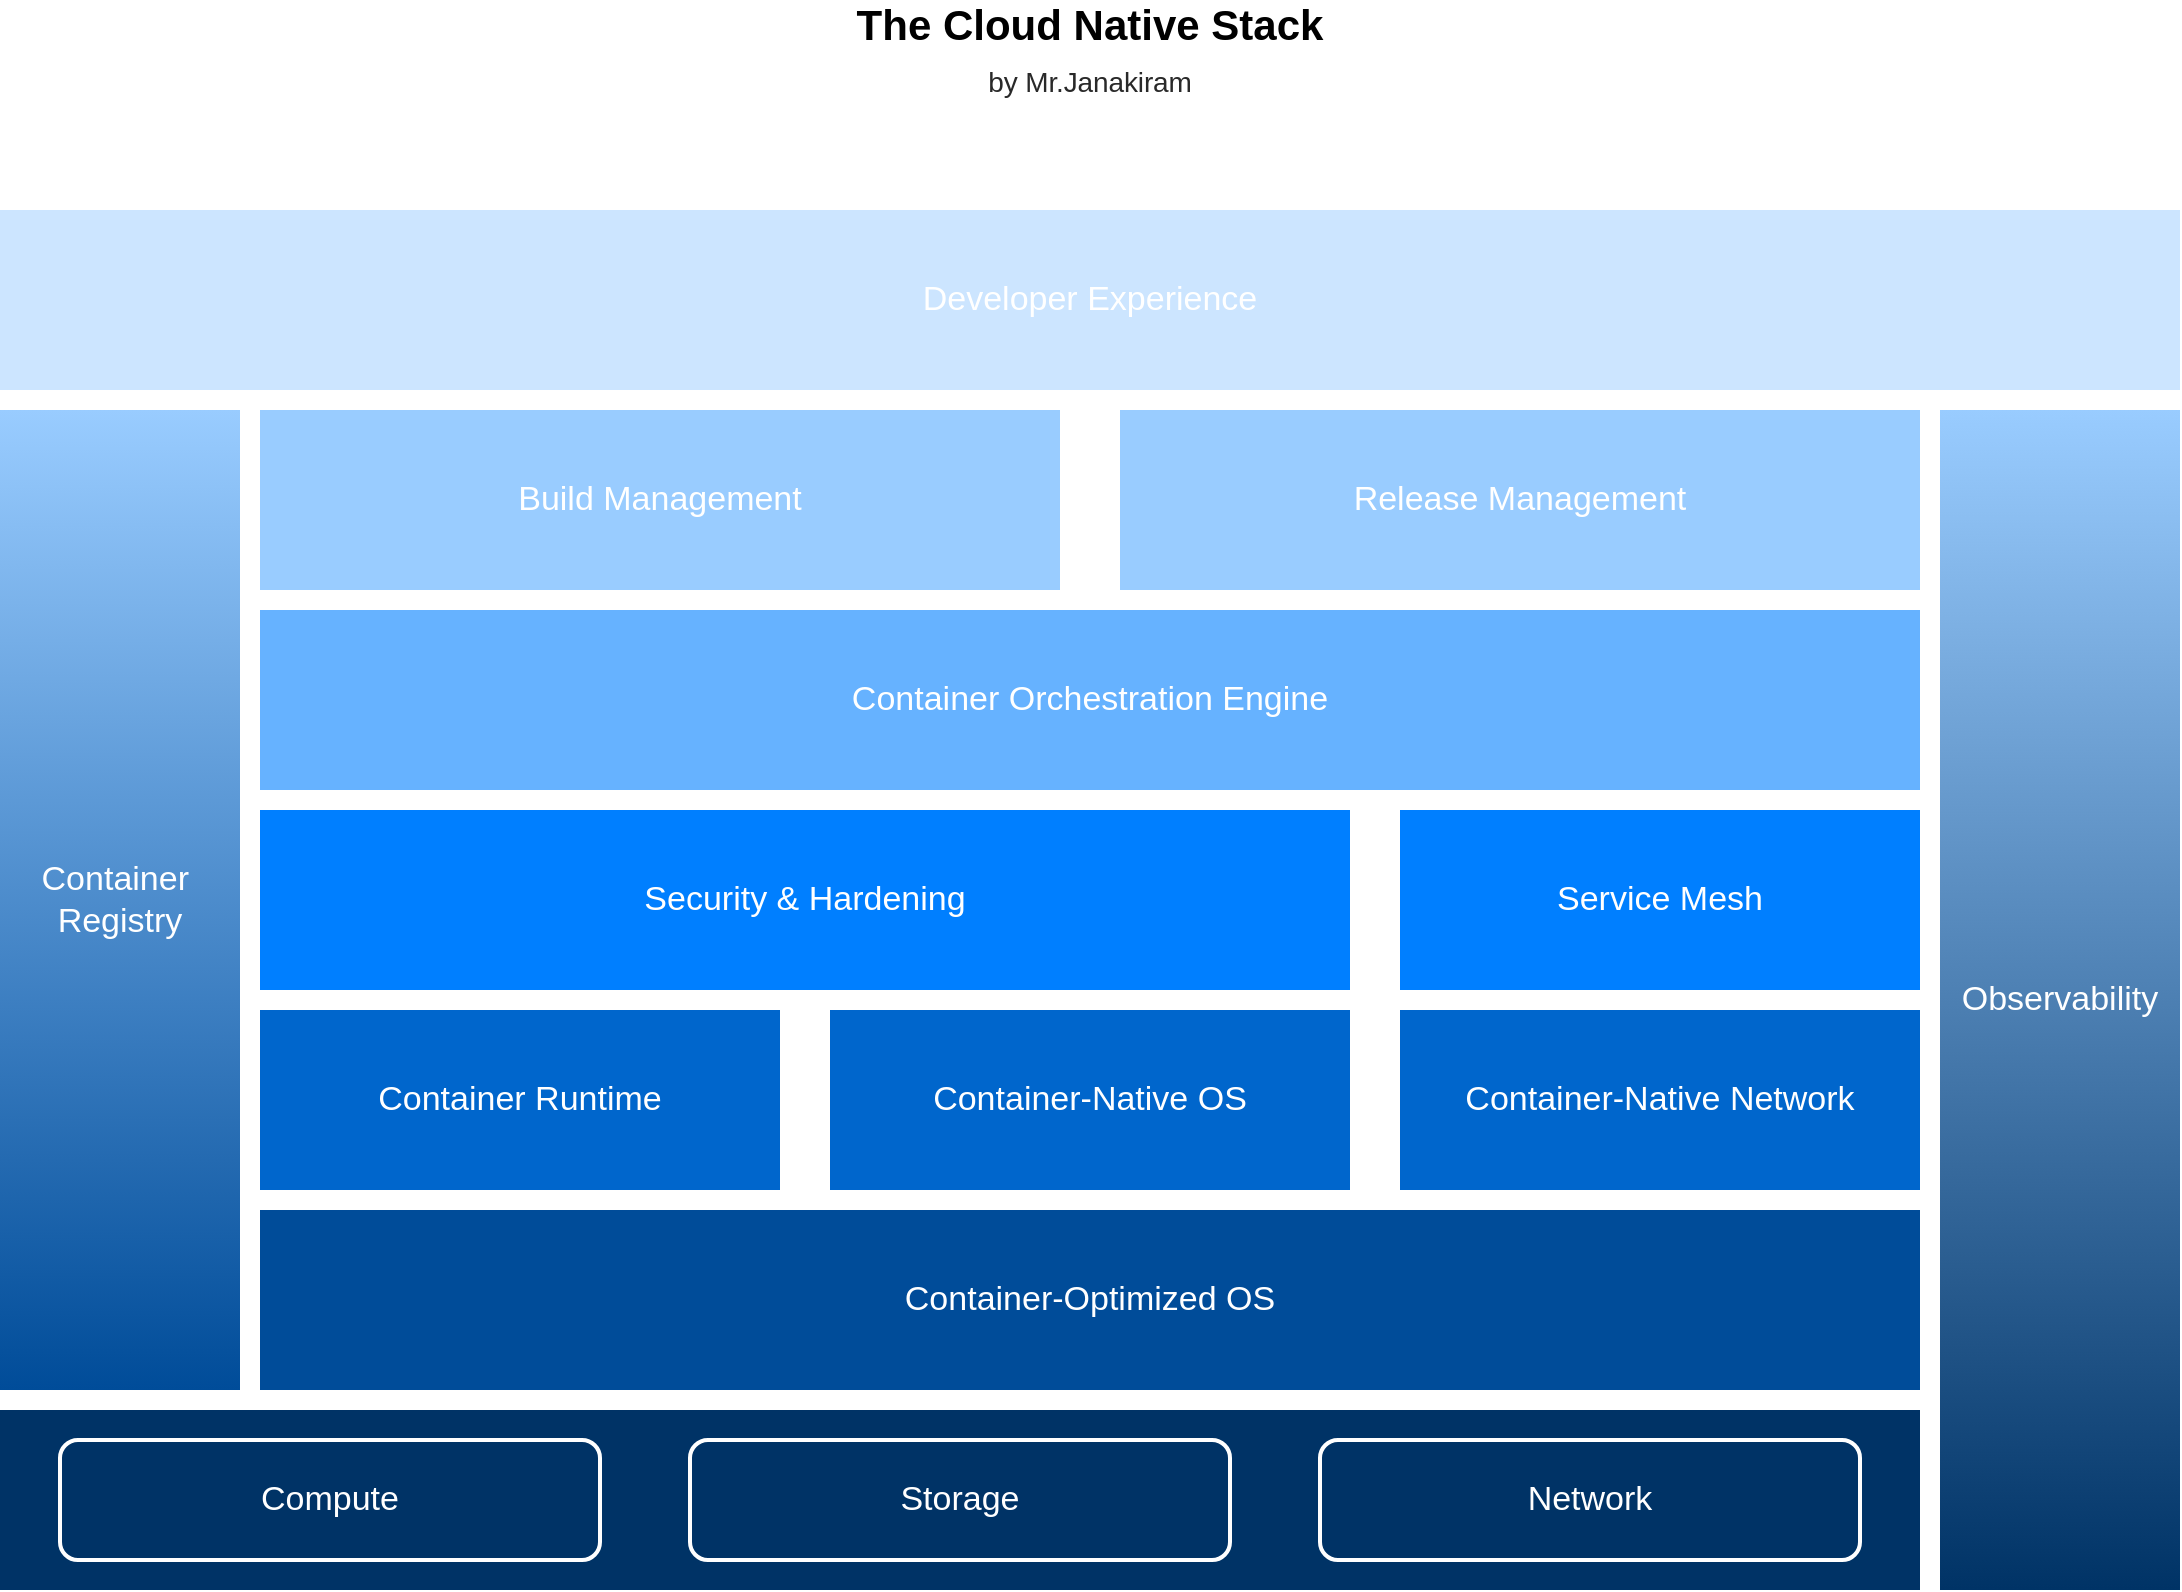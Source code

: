 <mxfile version="14.6.13" type="device"><diagram id="_ccUwC6rjBx7pGo2Nu6g" name="cloud-native-stack"><mxGraphModel dx="2066" dy="1265" grid="1" gridSize="10" guides="1" tooltips="1" connect="1" arrows="1" fold="1" page="1" pageScale="1" pageWidth="1169" pageHeight="827" math="0" shadow="0"><root><mxCell id="0"/><mxCell id="1" parent="0"/><mxCell id="Sk5XYuG5g5PAHsyjeu7V-1" value="&lt;font&gt;&lt;b style=&quot;font-size: 21px&quot;&gt;The Cloud Native Stack&lt;br&gt;&lt;/b&gt;&lt;span style=&quot;color: rgb(41 , 41 , 41) ; letter-spacing: -0.063px ; background-color: rgb(255 , 255 , 255)&quot;&gt;&lt;font style=&quot;font-size: 14px&quot;&gt;by Mr.Janakiram&lt;/font&gt;&lt;/span&gt;&lt;b style=&quot;font-size: 21px&quot;&gt;&lt;br&gt;&lt;/b&gt;&lt;/font&gt;" style="text;html=1;strokeColor=none;fillColor=none;align=center;verticalAlign=middle;whiteSpace=wrap;rounded=0;" vertex="1" parent="1"><mxGeometry x="445" y="20" width="280" height="20" as="geometry"/></mxCell><mxCell id="Sk5XYuG5g5PAHsyjeu7V-2" value="" style="rounded=0;whiteSpace=wrap;html=1;strokeColor=none;fillColor=#003366;fontSize=17;" vertex="1" parent="1"><mxGeometry x="40" y="710" width="960" height="90" as="geometry"/></mxCell><mxCell id="Sk5XYuG5g5PAHsyjeu7V-4" value="&lt;span style=&quot;font-size: 17px;&quot;&gt;Compute&lt;/span&gt;" style="rounded=1;whiteSpace=wrap;html=1;fontSize=17;strokeColor=#FFFFFF;fontColor=#FFFFFF;fillColor=#003366;strokeWidth=2;" vertex="1" parent="1"><mxGeometry x="70" y="725" width="270" height="60" as="geometry"/></mxCell><mxCell id="Sk5XYuG5g5PAHsyjeu7V-5" value="&lt;span style=&quot;font-size: 17px;&quot;&gt;Storage&lt;/span&gt;" style="rounded=1;whiteSpace=wrap;html=1;fontSize=17;strokeColor=#FFFFFF;fontColor=#FFFFFF;fillColor=#003366;strokeWidth=2;" vertex="1" parent="1"><mxGeometry x="385" y="725" width="270" height="60" as="geometry"/></mxCell><mxCell id="Sk5XYuG5g5PAHsyjeu7V-6" value="&lt;span style=&quot;font-size: 17px;&quot;&gt;Network&lt;/span&gt;" style="rounded=1;whiteSpace=wrap;html=1;fontSize=17;strokeColor=#FFFFFF;fontColor=#FFFFFF;fillColor=#003366;strokeWidth=2;" vertex="1" parent="1"><mxGeometry x="700" y="725" width="270" height="60" as="geometry"/></mxCell><mxCell id="Sk5XYuG5g5PAHsyjeu7V-7" value="&lt;font style=&quot;font-size: 17px;&quot; color=&quot;#ffffff&quot;&gt;Observability&lt;/font&gt;" style="rounded=0;whiteSpace=wrap;html=1;strokeColor=none;gradientDirection=north;fillColor=#003366;perimeterSpacing=1;gradientColor=#99CCFF;fontSize=17;" vertex="1" parent="1"><mxGeometry x="1010" y="210" width="120" height="590" as="geometry"/></mxCell><mxCell id="Sk5XYuG5g5PAHsyjeu7V-8" value="&lt;font style=&quot;font-size: 17px;&quot; color=&quot;#ffffff&quot;&gt;Container-Optimized OS&lt;/font&gt;" style="rounded=0;whiteSpace=wrap;html=1;strokeColor=none;fillColor=#004C99;fontSize=17;" vertex="1" parent="1"><mxGeometry x="170" y="610" width="830" height="90" as="geometry"/></mxCell><mxCell id="Sk5XYuG5g5PAHsyjeu7V-9" value="&lt;font style=&quot;font-size: 17px;&quot; color=&quot;#ffffff&quot;&gt;Container&amp;nbsp;&lt;br style=&quot;font-size: 17px;&quot;&gt;Registry&lt;br style=&quot;font-size: 17px;&quot;&gt;&lt;/font&gt;" style="rounded=0;whiteSpace=wrap;html=1;strokeColor=none;gradientDirection=north;fillColor=#004C99;gradientColor=#99CCFF;fontSize=17;" vertex="1" parent="1"><mxGeometry x="40" y="210" width="120" height="490" as="geometry"/></mxCell><mxCell id="Sk5XYuG5g5PAHsyjeu7V-10" value="&lt;font style=&quot;font-size: 17px;&quot; color=&quot;#ffffff&quot;&gt;Container Runtime&lt;/font&gt;" style="rounded=0;whiteSpace=wrap;html=1;strokeColor=none;fillColor=#0066CC;fontSize=17;" vertex="1" parent="1"><mxGeometry x="170" y="510" width="260" height="90" as="geometry"/></mxCell><mxCell id="Sk5XYuG5g5PAHsyjeu7V-11" value="&lt;font style=&quot;font-size: 17px;&quot; color=&quot;#ffffff&quot;&gt;Container-Native OS&lt;/font&gt;" style="rounded=0;whiteSpace=wrap;html=1;strokeColor=none;fillColor=#0066CC;fontSize=17;" vertex="1" parent="1"><mxGeometry x="455" y="510" width="260" height="90" as="geometry"/></mxCell><mxCell id="Sk5XYuG5g5PAHsyjeu7V-12" value="&lt;font style=&quot;font-size: 17px;&quot; color=&quot;#ffffff&quot;&gt;Container-Native Network&lt;/font&gt;" style="rounded=0;whiteSpace=wrap;html=1;strokeColor=none;fillColor=#0066CC;fontSize=17;" vertex="1" parent="1"><mxGeometry x="740" y="510" width="260" height="90" as="geometry"/></mxCell><mxCell id="Sk5XYuG5g5PAHsyjeu7V-13" value="&lt;font style=&quot;font-size: 17px;&quot; color=&quot;#ffffff&quot;&gt;Security &amp;amp; Hardening&lt;/font&gt;" style="rounded=0;whiteSpace=wrap;html=1;strokeColor=none;fillColor=#007FFF;fontSize=17;" vertex="1" parent="1"><mxGeometry x="170" y="410" width="545" height="90" as="geometry"/></mxCell><mxCell id="Sk5XYuG5g5PAHsyjeu7V-14" value="&lt;font style=&quot;font-size: 17px;&quot; color=&quot;#ffffff&quot;&gt;Service Mesh&lt;/font&gt;" style="rounded=0;whiteSpace=wrap;html=1;strokeColor=none;fillColor=#007FFF;fontSize=17;" vertex="1" parent="1"><mxGeometry x="740" y="410" width="260" height="90" as="geometry"/></mxCell><mxCell id="Sk5XYuG5g5PAHsyjeu7V-15" value="&lt;font style=&quot;font-size: 17px;&quot; color=&quot;#ffffff&quot;&gt;Container Orchestration Engine&lt;/font&gt;" style="rounded=0;whiteSpace=wrap;html=1;strokeColor=none;fillColor=#66B2FF;fontSize=17;" vertex="1" parent="1"><mxGeometry x="170" y="310" width="830" height="90" as="geometry"/></mxCell><mxCell id="Sk5XYuG5g5PAHsyjeu7V-16" value="&lt;font style=&quot;font-size: 17px;&quot; color=&quot;#ffffff&quot;&gt;Build Management&lt;/font&gt;" style="rounded=0;whiteSpace=wrap;html=1;strokeColor=none;fillColor=#99CCFF;fontSize=17;" vertex="1" parent="1"><mxGeometry x="170" y="210" width="400" height="90" as="geometry"/></mxCell><mxCell id="Sk5XYuG5g5PAHsyjeu7V-17" value="&lt;font style=&quot;font-size: 17px;&quot; color=&quot;#ffffff&quot;&gt;Developer Experience&lt;/font&gt;" style="rounded=0;whiteSpace=wrap;html=1;strokeColor=none;fillColor=#CCE5FF;fontSize=17;" vertex="1" parent="1"><mxGeometry x="40" y="110" width="1090" height="90" as="geometry"/></mxCell><mxCell id="Sk5XYuG5g5PAHsyjeu7V-18" value="&lt;font style=&quot;font-size: 17px;&quot; color=&quot;#ffffff&quot;&gt;Release Management&lt;/font&gt;" style="rounded=0;whiteSpace=wrap;html=1;strokeColor=none;fillColor=#99CCFF;fontSize=17;" vertex="1" parent="1"><mxGeometry x="600" y="210" width="400" height="90" as="geometry"/></mxCell></root></mxGraphModel></diagram></mxfile>